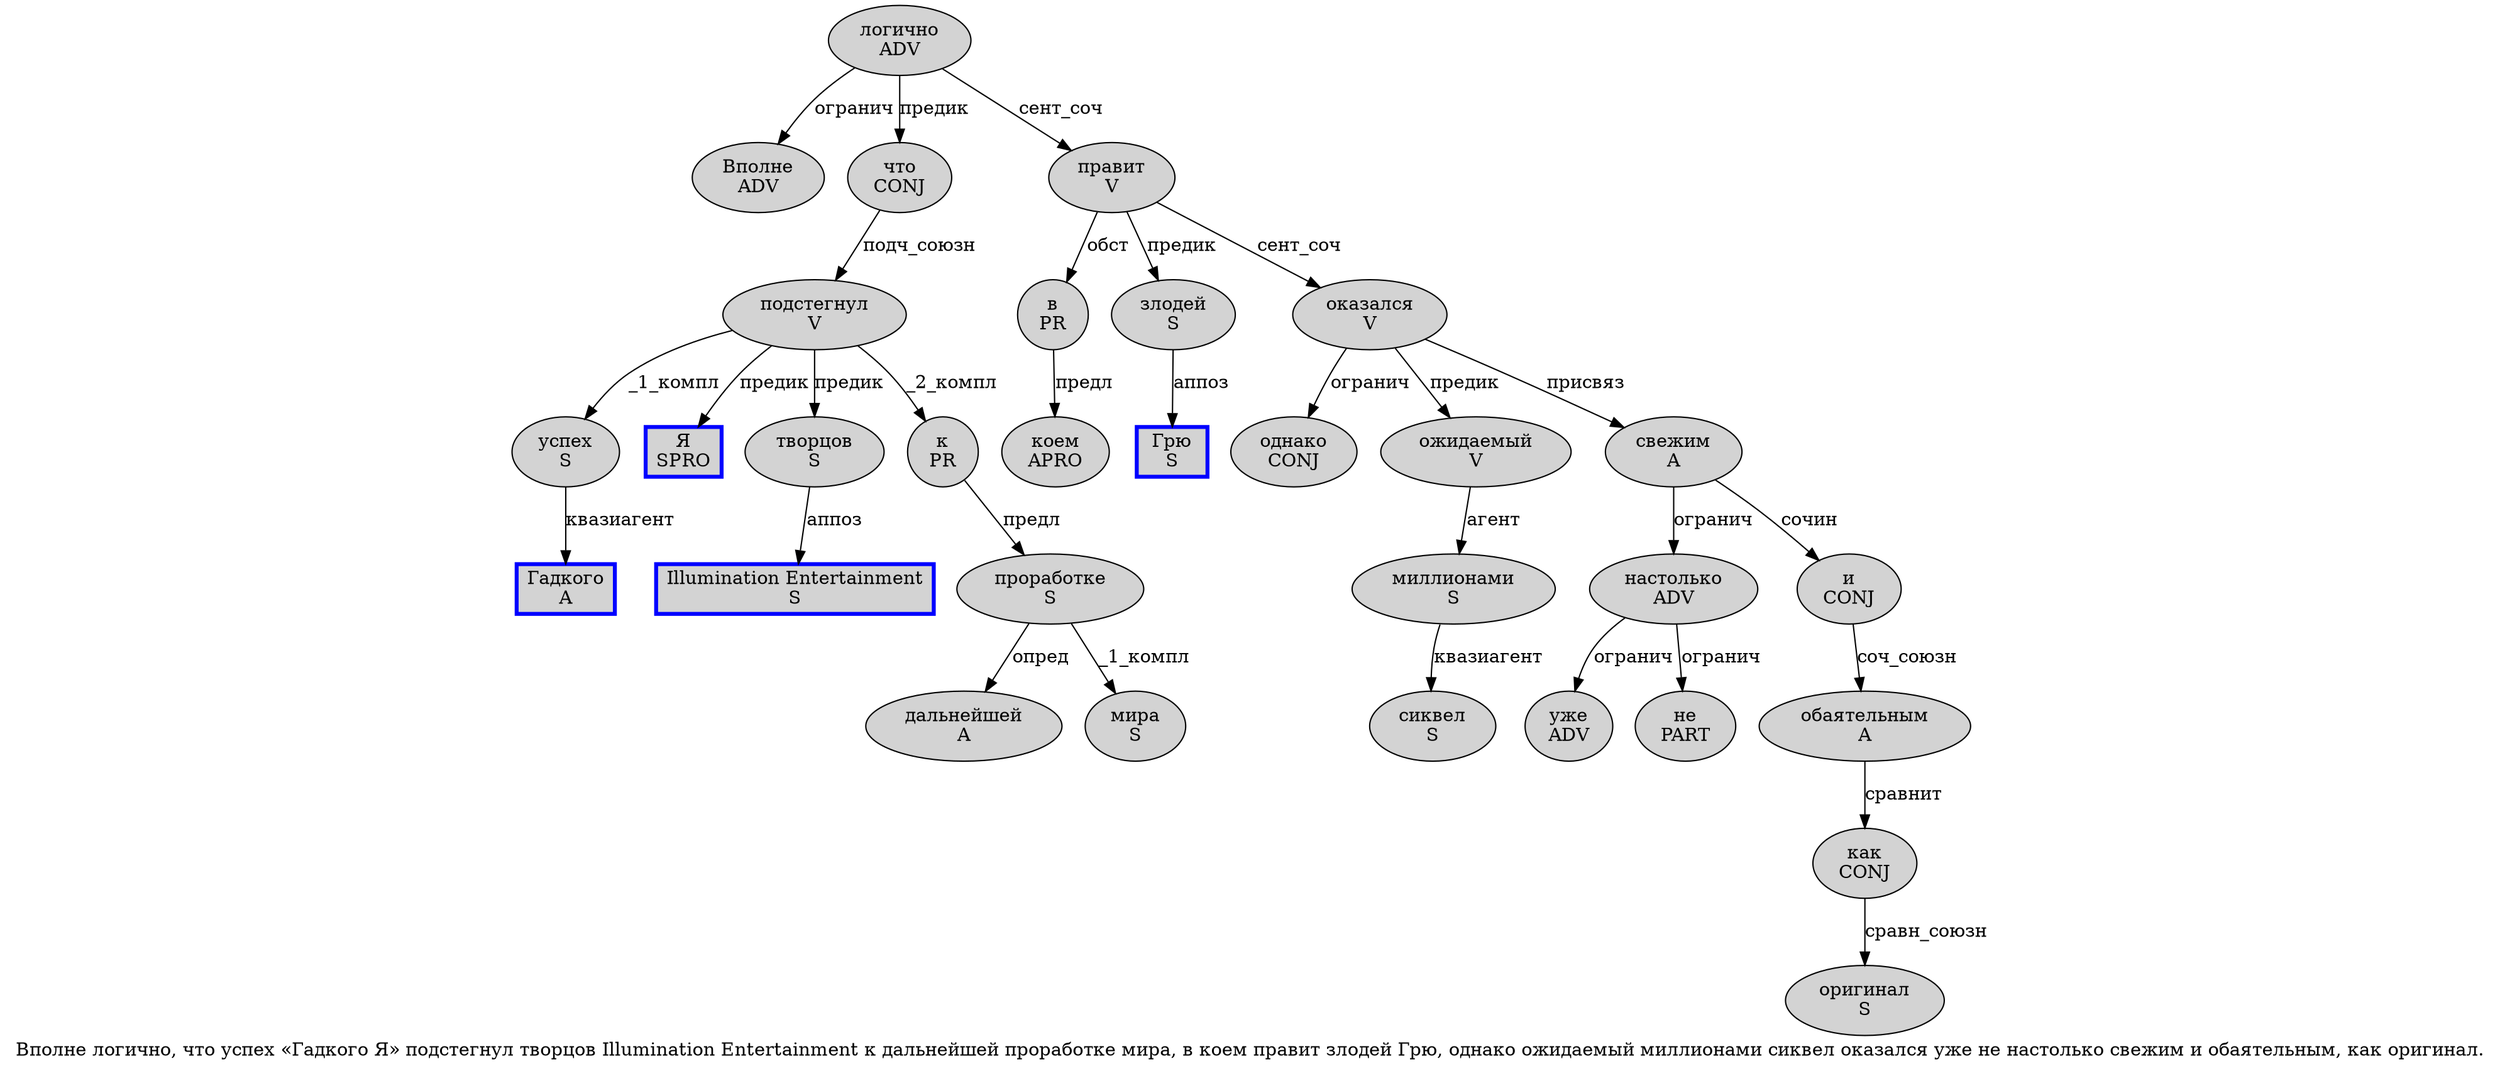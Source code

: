 digraph SENTENCE_2843 {
	graph [label="Вполне логично, что успех «Гадкого Я» подстегнул творцов Illumination Entertainment к дальнейшей проработке мира, в коем правит злодей Грю, однако ожидаемый миллионами сиквел оказался уже не настолько свежим и обаятельным, как оригинал."]
	node [style=filled]
		0 [label="Вполне
ADV" color="" fillcolor=lightgray penwidth=1 shape=ellipse]
		1 [label="логично
ADV" color="" fillcolor=lightgray penwidth=1 shape=ellipse]
		3 [label="что
CONJ" color="" fillcolor=lightgray penwidth=1 shape=ellipse]
		4 [label="успех
S" color="" fillcolor=lightgray penwidth=1 shape=ellipse]
		6 [label="Гадкого
A" color=blue fillcolor=lightgray penwidth=3 shape=box]
		7 [label="Я
SPRO" color=blue fillcolor=lightgray penwidth=3 shape=box]
		9 [label="подстегнул
V" color="" fillcolor=lightgray penwidth=1 shape=ellipse]
		10 [label="творцов
S" color="" fillcolor=lightgray penwidth=1 shape=ellipse]
		11 [label="Illumination Entertainment
S" color=blue fillcolor=lightgray penwidth=3 shape=box]
		12 [label="к
PR" color="" fillcolor=lightgray penwidth=1 shape=ellipse]
		13 [label="дальнейшей
A" color="" fillcolor=lightgray penwidth=1 shape=ellipse]
		14 [label="проработке
S" color="" fillcolor=lightgray penwidth=1 shape=ellipse]
		15 [label="мира
S" color="" fillcolor=lightgray penwidth=1 shape=ellipse]
		17 [label="в
PR" color="" fillcolor=lightgray penwidth=1 shape=ellipse]
		18 [label="коем
APRO" color="" fillcolor=lightgray penwidth=1 shape=ellipse]
		19 [label="правит
V" color="" fillcolor=lightgray penwidth=1 shape=ellipse]
		20 [label="злодей
S" color="" fillcolor=lightgray penwidth=1 shape=ellipse]
		21 [label="Грю
S" color=blue fillcolor=lightgray penwidth=3 shape=box]
		23 [label="однако
CONJ" color="" fillcolor=lightgray penwidth=1 shape=ellipse]
		24 [label="ожидаемый
V" color="" fillcolor=lightgray penwidth=1 shape=ellipse]
		25 [label="миллионами
S" color="" fillcolor=lightgray penwidth=1 shape=ellipse]
		26 [label="сиквел
S" color="" fillcolor=lightgray penwidth=1 shape=ellipse]
		27 [label="оказался
V" color="" fillcolor=lightgray penwidth=1 shape=ellipse]
		28 [label="уже
ADV" color="" fillcolor=lightgray penwidth=1 shape=ellipse]
		29 [label="не
PART" color="" fillcolor=lightgray penwidth=1 shape=ellipse]
		30 [label="настолько
ADV" color="" fillcolor=lightgray penwidth=1 shape=ellipse]
		31 [label="свежим
A" color="" fillcolor=lightgray penwidth=1 shape=ellipse]
		32 [label="и
CONJ" color="" fillcolor=lightgray penwidth=1 shape=ellipse]
		33 [label="обаятельным
A" color="" fillcolor=lightgray penwidth=1 shape=ellipse]
		35 [label="как
CONJ" color="" fillcolor=lightgray penwidth=1 shape=ellipse]
		36 [label="оригинал
S" color="" fillcolor=lightgray penwidth=1 shape=ellipse]
			14 -> 13 [label="опред"]
			14 -> 15 [label="_1_компл"]
			9 -> 4 [label="_1_компл"]
			9 -> 7 [label="предик"]
			9 -> 10 [label="предик"]
			9 -> 12 [label="_2_компл"]
			31 -> 30 [label="огранич"]
			31 -> 32 [label="сочин"]
			25 -> 26 [label="квазиагент"]
			20 -> 21 [label="аппоз"]
			10 -> 11 [label="аппоз"]
			19 -> 17 [label="обст"]
			19 -> 20 [label="предик"]
			19 -> 27 [label="сент_соч"]
			4 -> 6 [label="квазиагент"]
			17 -> 18 [label="предл"]
			3 -> 9 [label="подч_союзн"]
			1 -> 0 [label="огранич"]
			1 -> 3 [label="предик"]
			1 -> 19 [label="сент_соч"]
			32 -> 33 [label="соч_союзн"]
			24 -> 25 [label="агент"]
			33 -> 35 [label="сравнит"]
			35 -> 36 [label="сравн_союзн"]
			27 -> 23 [label="огранич"]
			27 -> 24 [label="предик"]
			27 -> 31 [label="присвяз"]
			12 -> 14 [label="предл"]
			30 -> 28 [label="огранич"]
			30 -> 29 [label="огранич"]
}